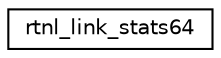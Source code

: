 digraph G
{
  edge [fontname="Helvetica",fontsize="10",labelfontname="Helvetica",labelfontsize="10"];
  node [fontname="Helvetica",fontsize="10",shape=record];
  rankdir="LR";
  Node1 [label="rtnl_link_stats64",height=0.2,width=0.4,color="black", fillcolor="white", style="filled",URL="$structrtnl__link__stats64.html"];
}

